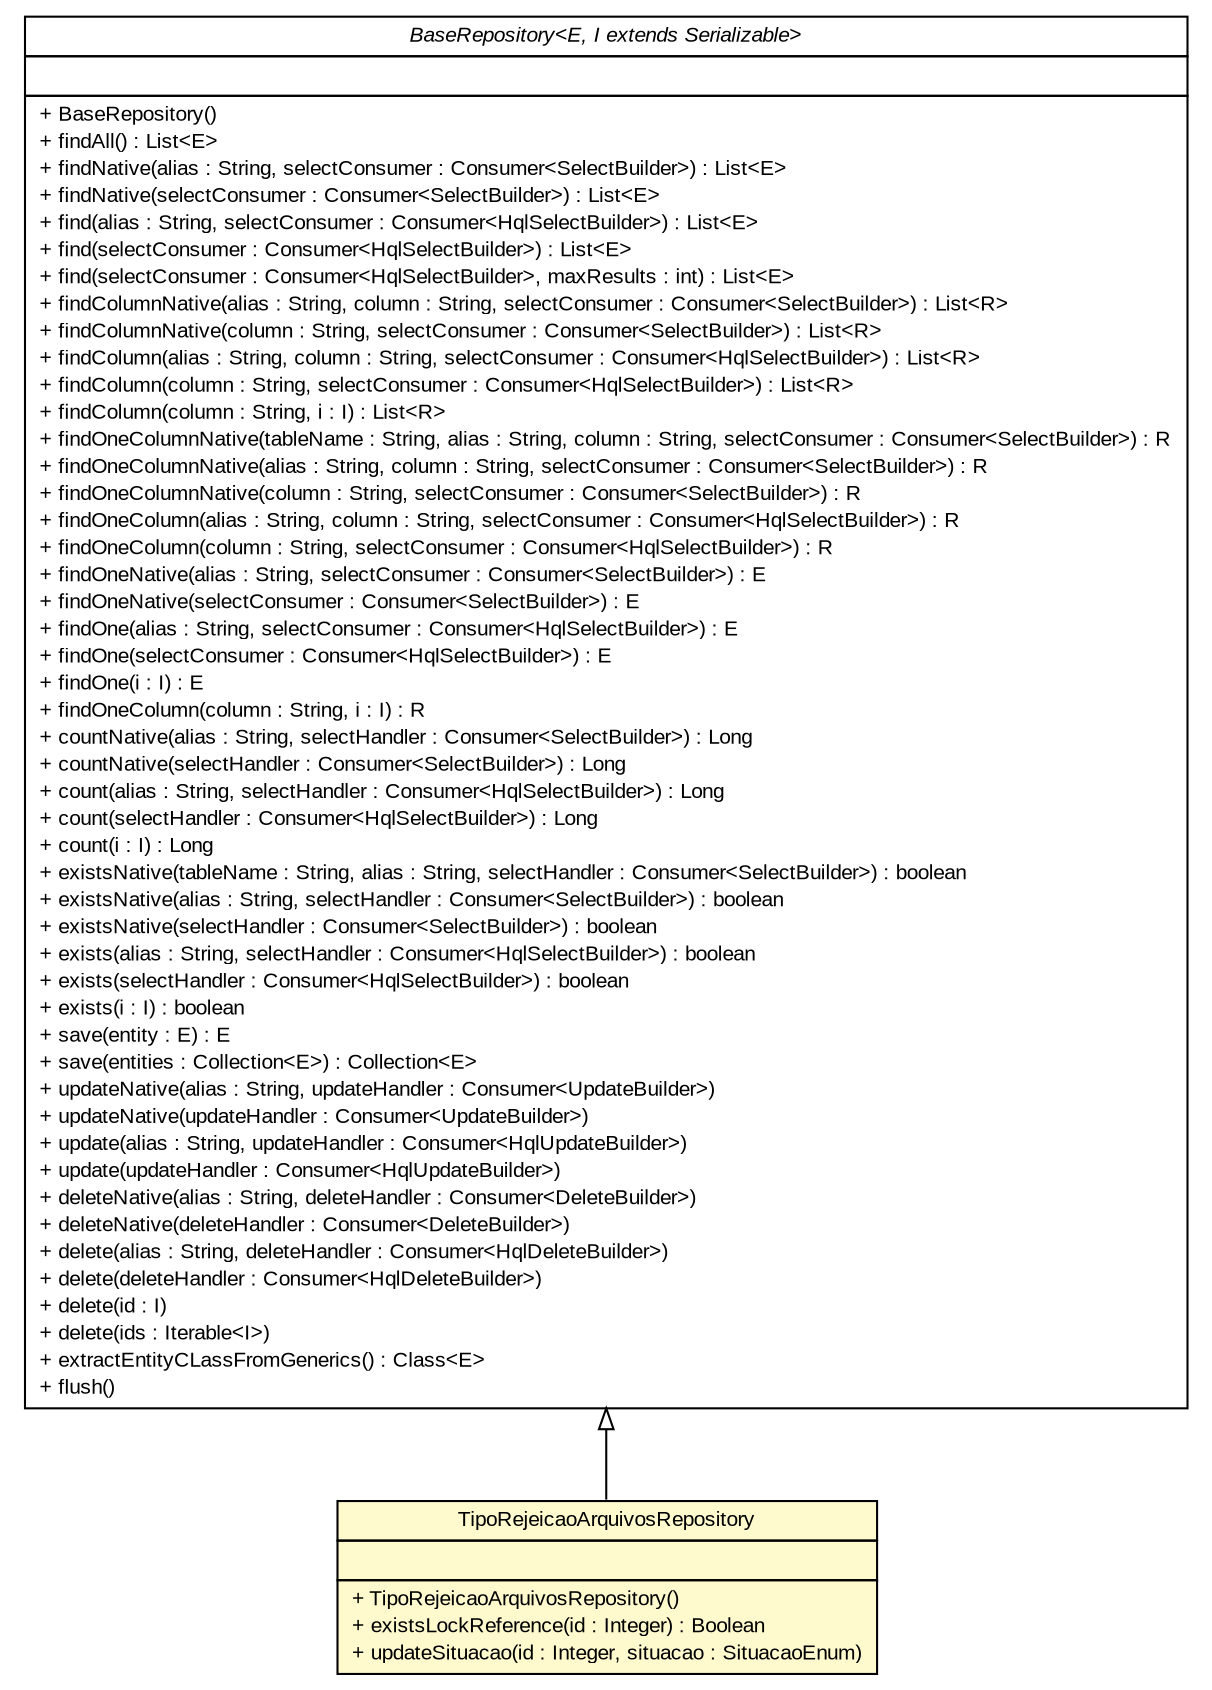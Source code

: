#!/usr/local/bin/dot
#
# Class diagram 
# Generated by UMLGraph version R5_6 (http://www.umlgraph.org/)
#

digraph G {
	edge [fontname="arial",fontsize=10,labelfontname="arial",labelfontsize=10];
	node [fontname="arial",fontsize=10,shape=plaintext];
	nodesep=0.25;
	ranksep=0.5;
	// br.gov.to.sefaz.persistence.repository.BaseRepository<E, I extends java.io.Serializable>
	c849093 [label=<<table title="br.gov.to.sefaz.persistence.repository.BaseRepository" border="0" cellborder="1" cellspacing="0" cellpadding="2" port="p" href="../../../persistence/repository/BaseRepository.html">
		<tr><td><table border="0" cellspacing="0" cellpadding="1">
<tr><td align="center" balign="center"><font face="arial italic"> BaseRepository&lt;E, I extends Serializable&gt; </font></td></tr>
		</table></td></tr>
		<tr><td><table border="0" cellspacing="0" cellpadding="1">
<tr><td align="left" balign="left">  </td></tr>
		</table></td></tr>
		<tr><td><table border="0" cellspacing="0" cellpadding="1">
<tr><td align="left" balign="left"> + BaseRepository() </td></tr>
<tr><td align="left" balign="left"> + findAll() : List&lt;E&gt; </td></tr>
<tr><td align="left" balign="left"> + findNative(alias : String, selectConsumer : Consumer&lt;SelectBuilder&gt;) : List&lt;E&gt; </td></tr>
<tr><td align="left" balign="left"> + findNative(selectConsumer : Consumer&lt;SelectBuilder&gt;) : List&lt;E&gt; </td></tr>
<tr><td align="left" balign="left"> + find(alias : String, selectConsumer : Consumer&lt;HqlSelectBuilder&gt;) : List&lt;E&gt; </td></tr>
<tr><td align="left" balign="left"> + find(selectConsumer : Consumer&lt;HqlSelectBuilder&gt;) : List&lt;E&gt; </td></tr>
<tr><td align="left" balign="left"> + find(selectConsumer : Consumer&lt;HqlSelectBuilder&gt;, maxResults : int) : List&lt;E&gt; </td></tr>
<tr><td align="left" balign="left"> + findColumnNative(alias : String, column : String, selectConsumer : Consumer&lt;SelectBuilder&gt;) : List&lt;R&gt; </td></tr>
<tr><td align="left" balign="left"> + findColumnNative(column : String, selectConsumer : Consumer&lt;SelectBuilder&gt;) : List&lt;R&gt; </td></tr>
<tr><td align="left" balign="left"> + findColumn(alias : String, column : String, selectConsumer : Consumer&lt;HqlSelectBuilder&gt;) : List&lt;R&gt; </td></tr>
<tr><td align="left" balign="left"> + findColumn(column : String, selectConsumer : Consumer&lt;HqlSelectBuilder&gt;) : List&lt;R&gt; </td></tr>
<tr><td align="left" balign="left"> + findColumn(column : String, i : I) : List&lt;R&gt; </td></tr>
<tr><td align="left" balign="left"> + findOneColumnNative(tableName : String, alias : String, column : String, selectConsumer : Consumer&lt;SelectBuilder&gt;) : R </td></tr>
<tr><td align="left" balign="left"> + findOneColumnNative(alias : String, column : String, selectConsumer : Consumer&lt;SelectBuilder&gt;) : R </td></tr>
<tr><td align="left" balign="left"> + findOneColumnNative(column : String, selectConsumer : Consumer&lt;SelectBuilder&gt;) : R </td></tr>
<tr><td align="left" balign="left"> + findOneColumn(alias : String, column : String, selectConsumer : Consumer&lt;HqlSelectBuilder&gt;) : R </td></tr>
<tr><td align="left" balign="left"> + findOneColumn(column : String, selectConsumer : Consumer&lt;HqlSelectBuilder&gt;) : R </td></tr>
<tr><td align="left" balign="left"> + findOneNative(alias : String, selectConsumer : Consumer&lt;SelectBuilder&gt;) : E </td></tr>
<tr><td align="left" balign="left"> + findOneNative(selectConsumer : Consumer&lt;SelectBuilder&gt;) : E </td></tr>
<tr><td align="left" balign="left"> + findOne(alias : String, selectConsumer : Consumer&lt;HqlSelectBuilder&gt;) : E </td></tr>
<tr><td align="left" balign="left"> + findOne(selectConsumer : Consumer&lt;HqlSelectBuilder&gt;) : E </td></tr>
<tr><td align="left" balign="left"> + findOne(i : I) : E </td></tr>
<tr><td align="left" balign="left"> + findOneColumn(column : String, i : I) : R </td></tr>
<tr><td align="left" balign="left"> + countNative(alias : String, selectHandler : Consumer&lt;SelectBuilder&gt;) : Long </td></tr>
<tr><td align="left" balign="left"> + countNative(selectHandler : Consumer&lt;SelectBuilder&gt;) : Long </td></tr>
<tr><td align="left" balign="left"> + count(alias : String, selectHandler : Consumer&lt;HqlSelectBuilder&gt;) : Long </td></tr>
<tr><td align="left" balign="left"> + count(selectHandler : Consumer&lt;HqlSelectBuilder&gt;) : Long </td></tr>
<tr><td align="left" balign="left"> + count(i : I) : Long </td></tr>
<tr><td align="left" balign="left"> + existsNative(tableName : String, alias : String, selectHandler : Consumer&lt;SelectBuilder&gt;) : boolean </td></tr>
<tr><td align="left" balign="left"> + existsNative(alias : String, selectHandler : Consumer&lt;SelectBuilder&gt;) : boolean </td></tr>
<tr><td align="left" balign="left"> + existsNative(selectHandler : Consumer&lt;SelectBuilder&gt;) : boolean </td></tr>
<tr><td align="left" balign="left"> + exists(alias : String, selectHandler : Consumer&lt;HqlSelectBuilder&gt;) : boolean </td></tr>
<tr><td align="left" balign="left"> + exists(selectHandler : Consumer&lt;HqlSelectBuilder&gt;) : boolean </td></tr>
<tr><td align="left" balign="left"> + exists(i : I) : boolean </td></tr>
<tr><td align="left" balign="left"> + save(entity : E) : E </td></tr>
<tr><td align="left" balign="left"> + save(entities : Collection&lt;E&gt;) : Collection&lt;E&gt; </td></tr>
<tr><td align="left" balign="left"> + updateNative(alias : String, updateHandler : Consumer&lt;UpdateBuilder&gt;) </td></tr>
<tr><td align="left" balign="left"> + updateNative(updateHandler : Consumer&lt;UpdateBuilder&gt;) </td></tr>
<tr><td align="left" balign="left"> + update(alias : String, updateHandler : Consumer&lt;HqlUpdateBuilder&gt;) </td></tr>
<tr><td align="left" balign="left"> + update(updateHandler : Consumer&lt;HqlUpdateBuilder&gt;) </td></tr>
<tr><td align="left" balign="left"> + deleteNative(alias : String, deleteHandler : Consumer&lt;DeleteBuilder&gt;) </td></tr>
<tr><td align="left" balign="left"> + deleteNative(deleteHandler : Consumer&lt;DeleteBuilder&gt;) </td></tr>
<tr><td align="left" balign="left"> + delete(alias : String, deleteHandler : Consumer&lt;HqlDeleteBuilder&gt;) </td></tr>
<tr><td align="left" balign="left"> + delete(deleteHandler : Consumer&lt;HqlDeleteBuilder&gt;) </td></tr>
<tr><td align="left" balign="left"> + delete(id : I) </td></tr>
<tr><td align="left" balign="left"> + delete(ids : Iterable&lt;I&gt;) </td></tr>
<tr><td align="left" balign="left"> + extractEntityCLassFromGenerics() : Class&lt;E&gt; </td></tr>
<tr><td align="left" balign="left"> + flush() </td></tr>
		</table></td></tr>
		</table>>, URL="../../../persistence/repository/BaseRepository.html", fontname="arial", fontcolor="black", fontsize=10.0];
	// br.gov.to.sefaz.arr.persistence.repository.TipoRejeicaoArquivosRepository
	c849632 [label=<<table title="br.gov.to.sefaz.arr.persistence.repository.TipoRejeicaoArquivosRepository" border="0" cellborder="1" cellspacing="0" cellpadding="2" port="p" bgcolor="lemonChiffon" href="./TipoRejeicaoArquivosRepository.html">
		<tr><td><table border="0" cellspacing="0" cellpadding="1">
<tr><td align="center" balign="center"> TipoRejeicaoArquivosRepository </td></tr>
		</table></td></tr>
		<tr><td><table border="0" cellspacing="0" cellpadding="1">
<tr><td align="left" balign="left">  </td></tr>
		</table></td></tr>
		<tr><td><table border="0" cellspacing="0" cellpadding="1">
<tr><td align="left" balign="left"> + TipoRejeicaoArquivosRepository() </td></tr>
<tr><td align="left" balign="left"> + existsLockReference(id : Integer) : Boolean </td></tr>
<tr><td align="left" balign="left"> + updateSituacao(id : Integer, situacao : SituacaoEnum) </td></tr>
		</table></td></tr>
		</table>>, URL="./TipoRejeicaoArquivosRepository.html", fontname="arial", fontcolor="black", fontsize=10.0];
	//br.gov.to.sefaz.arr.persistence.repository.TipoRejeicaoArquivosRepository extends br.gov.to.sefaz.persistence.repository.BaseRepository<br.gov.to.sefaz.arr.persistence.entity.TipoRejeicaoArquivos, java.lang.Integer>
	c849093:p -> c849632:p [dir=back,arrowtail=empty];
}

